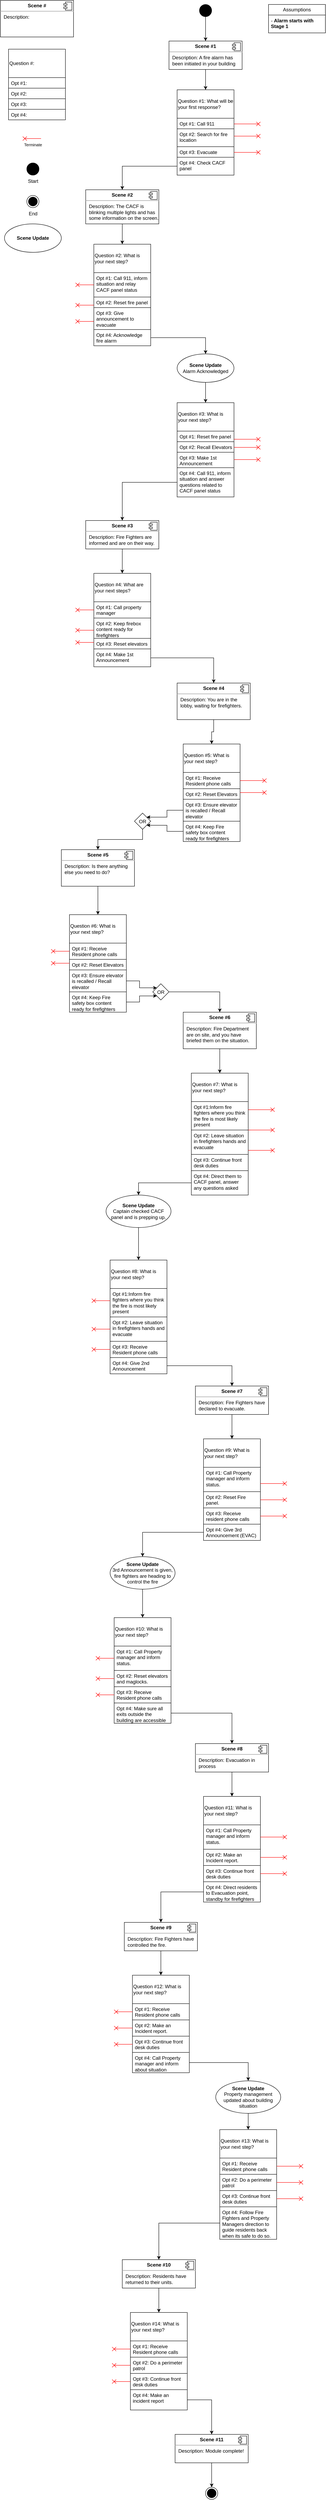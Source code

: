 <mxfile version="21.7.5" type="github">
  <diagram name="Page-1" id="659Leo1_XbCo1s_-ZQHK">
    <mxGraphModel dx="1048" dy="605" grid="1" gridSize="10" guides="1" tooltips="1" connect="1" arrows="1" fold="1" page="1" pageScale="1" pageWidth="850" pageHeight="1100" math="0" shadow="0">
      <root>
        <mxCell id="0" />
        <mxCell id="1" parent="0" />
        <mxCell id="8wyKjD1DhAM10ofuEAj--1" value="&lt;p style=&quot;margin:0px;margin-top:6px;text-align:center;&quot;&gt;&lt;b&gt;Scene #&lt;/b&gt;&lt;/p&gt;&lt;hr&gt;&lt;p style=&quot;margin:0px;margin-left:8px;&quot;&gt;Description:&amp;nbsp;&lt;/p&gt;" style="align=left;overflow=fill;html=1;dropTarget=0;whiteSpace=wrap;" vertex="1" parent="1">
          <mxGeometry x="10" y="10" width="180" height="90" as="geometry" />
        </mxCell>
        <mxCell id="8wyKjD1DhAM10ofuEAj--2" value="" style="shape=component;jettyWidth=8;jettyHeight=4;" vertex="1" parent="8wyKjD1DhAM10ofuEAj--1">
          <mxGeometry x="1" width="20" height="20" relative="1" as="geometry">
            <mxPoint x="-24" y="4" as="offset" />
          </mxGeometry>
        </mxCell>
        <mxCell id="8wyKjD1DhAM10ofuEAj--3" value="Question #:" style="swimlane;fontStyle=0;childLayout=stackLayout;horizontal=1;startSize=70;fillColor=none;horizontalStack=0;resizeParent=1;resizeParentMax=0;resizeLast=0;collapsible=1;marginBottom=0;whiteSpace=wrap;html=1;align=left;" vertex="1" parent="1">
          <mxGeometry x="30" y="130" width="140" height="174" as="geometry" />
        </mxCell>
        <mxCell id="8wyKjD1DhAM10ofuEAj--4" value="Opt #1:" style="text;strokeColor=default;fillColor=none;align=left;verticalAlign=top;spacingLeft=4;spacingRight=4;overflow=hidden;rotatable=0;points=[[0,0.5],[1,0.5]];portConstraint=eastwest;whiteSpace=wrap;html=1;" vertex="1" parent="8wyKjD1DhAM10ofuEAj--3">
          <mxGeometry y="70" width="140" height="26" as="geometry" />
        </mxCell>
        <mxCell id="8wyKjD1DhAM10ofuEAj--5" value="Opt #2:" style="text;strokeColor=default;fillColor=none;align=left;verticalAlign=top;spacingLeft=4;spacingRight=4;overflow=hidden;rotatable=0;points=[[0,0.5],[1,0.5]];portConstraint=eastwest;whiteSpace=wrap;html=1;" vertex="1" parent="8wyKjD1DhAM10ofuEAj--3">
          <mxGeometry y="96" width="140" height="26" as="geometry" />
        </mxCell>
        <mxCell id="8wyKjD1DhAM10ofuEAj--6" value="Opt #3:" style="text;strokeColor=default;fillColor=none;align=left;verticalAlign=top;spacingLeft=4;spacingRight=4;overflow=hidden;rotatable=0;points=[[0,0.5],[1,0.5]];portConstraint=eastwest;whiteSpace=wrap;html=1;" vertex="1" parent="8wyKjD1DhAM10ofuEAj--3">
          <mxGeometry y="122" width="140" height="26" as="geometry" />
        </mxCell>
        <mxCell id="8wyKjD1DhAM10ofuEAj--7" value="Opt #4:" style="text;strokeColor=default;fillColor=none;align=left;verticalAlign=top;spacingLeft=4;spacingRight=4;overflow=hidden;rotatable=0;points=[[0,0.5],[1,0.5]];portConstraint=eastwest;whiteSpace=wrap;html=1;" vertex="1" parent="8wyKjD1DhAM10ofuEAj--3">
          <mxGeometry y="148" width="140" height="26" as="geometry" />
        </mxCell>
        <mxCell id="8wyKjD1DhAM10ofuEAj--8" value="" style="endArrow=none;startArrow=sysMLx;endFill=0;startFill=0;html=1;verticalAlign=bottom;labelBackgroundColor=none;strokeWidth=1;startSize=8;rounded=0;strokeColor=#FF0000;" edge="1" parent="1">
          <mxGeometry width="160" relative="1" as="geometry">
            <mxPoint x="70" y="350" as="sourcePoint" />
            <mxPoint x="110" y="350" as="targetPoint" />
          </mxGeometry>
        </mxCell>
        <mxCell id="8wyKjD1DhAM10ofuEAj--9" value="&lt;font style=&quot;font-size: 10px;&quot;&gt;Terminate&lt;/font&gt;" style="text;html=1;align=center;verticalAlign=middle;resizable=0;points=[];autosize=1;strokeColor=none;fillColor=none;" vertex="1" parent="1">
          <mxGeometry x="55" y="350" width="70" height="30" as="geometry" />
        </mxCell>
        <mxCell id="8wyKjD1DhAM10ofuEAj--10" value="" style="ellipse;fillColor=strokeColor;html=1;" vertex="1" parent="1">
          <mxGeometry x="75" y="410" width="30" height="30" as="geometry" />
        </mxCell>
        <mxCell id="8wyKjD1DhAM10ofuEAj--11" value="" style="ellipse;html=1;shape=endState;fillColor=strokeColor;" vertex="1" parent="1">
          <mxGeometry x="75" y="490" width="30" height="30" as="geometry" />
        </mxCell>
        <mxCell id="8wyKjD1DhAM10ofuEAj--12" value="Start" style="text;html=1;align=center;verticalAlign=middle;resizable=0;points=[];autosize=1;strokeColor=none;fillColor=none;" vertex="1" parent="1">
          <mxGeometry x="65" y="440" width="50" height="30" as="geometry" />
        </mxCell>
        <mxCell id="8wyKjD1DhAM10ofuEAj--13" value="End" style="text;html=1;align=center;verticalAlign=middle;resizable=0;points=[];autosize=1;strokeColor=none;fillColor=none;" vertex="1" parent="1">
          <mxGeometry x="70" y="520" width="40" height="30" as="geometry" />
        </mxCell>
        <mxCell id="8wyKjD1DhAM10ofuEAj--14" value="" style="ellipse;fillColor=strokeColor;html=1;" vertex="1" parent="1">
          <mxGeometry x="75" y="410" width="30" height="30" as="geometry" />
        </mxCell>
        <mxCell id="8wyKjD1DhAM10ofuEAj--15" style="edgeStyle=orthogonalEdgeStyle;rounded=0;orthogonalLoop=1;jettySize=auto;html=1;entryX=0.5;entryY=0;entryDx=0;entryDy=0;" edge="1" parent="1" source="8wyKjD1DhAM10ofuEAj--16" target="8wyKjD1DhAM10ofuEAj--18">
          <mxGeometry relative="1" as="geometry" />
        </mxCell>
        <mxCell id="8wyKjD1DhAM10ofuEAj--16" value="" style="ellipse;fillColor=strokeColor;html=1;" vertex="1" parent="1">
          <mxGeometry x="500" y="20" width="30" height="30" as="geometry" />
        </mxCell>
        <mxCell id="8wyKjD1DhAM10ofuEAj--17" style="edgeStyle=orthogonalEdgeStyle;rounded=0;orthogonalLoop=1;jettySize=auto;html=1;entryX=0.5;entryY=0;entryDx=0;entryDy=0;" edge="1" parent="1" source="8wyKjD1DhAM10ofuEAj--18" target="8wyKjD1DhAM10ofuEAj--20">
          <mxGeometry relative="1" as="geometry" />
        </mxCell>
        <mxCell id="8wyKjD1DhAM10ofuEAj--18" value="&lt;p style=&quot;margin:0px;margin-top:6px;text-align:center;&quot;&gt;&lt;b&gt;Scene #1&lt;/b&gt;&lt;/p&gt;&lt;hr&gt;&lt;p style=&quot;margin:0px;margin-left:8px;&quot;&gt;Description: A fire alarm has been initiated in your building&lt;/p&gt;" style="align=left;overflow=fill;html=1;dropTarget=0;whiteSpace=wrap;" vertex="1" parent="1">
          <mxGeometry x="425" y="110" width="180" height="70" as="geometry" />
        </mxCell>
        <mxCell id="8wyKjD1DhAM10ofuEAj--19" value="" style="shape=component;jettyWidth=8;jettyHeight=4;" vertex="1" parent="8wyKjD1DhAM10ofuEAj--18">
          <mxGeometry x="1" width="20" height="20" relative="1" as="geometry">
            <mxPoint x="-24" y="4" as="offset" />
          </mxGeometry>
        </mxCell>
        <mxCell id="8wyKjD1DhAM10ofuEAj--20" value="Question #1: What will be your first response?&amp;nbsp;" style="swimlane;fontStyle=0;childLayout=stackLayout;horizontal=1;startSize=70;fillColor=none;horizontalStack=0;resizeParent=1;resizeParentMax=0;resizeLast=0;collapsible=1;marginBottom=0;whiteSpace=wrap;html=1;align=left;" vertex="1" parent="1">
          <mxGeometry x="445" y="230" width="140" height="210" as="geometry" />
        </mxCell>
        <mxCell id="8wyKjD1DhAM10ofuEAj--21" value="Opt #1: Call 911" style="text;strokeColor=default;fillColor=none;align=left;verticalAlign=top;spacingLeft=4;spacingRight=4;overflow=hidden;rotatable=0;points=[[0,0.5],[1,0.5]];portConstraint=eastwest;whiteSpace=wrap;html=1;" vertex="1" parent="8wyKjD1DhAM10ofuEAj--20">
          <mxGeometry y="70" width="140" height="26" as="geometry" />
        </mxCell>
        <mxCell id="8wyKjD1DhAM10ofuEAj--22" value="Opt #2: Search for fire location" style="text;strokeColor=default;fillColor=none;align=left;verticalAlign=top;spacingLeft=4;spacingRight=4;overflow=hidden;rotatable=0;points=[[0,0.5],[1,0.5]];portConstraint=eastwest;whiteSpace=wrap;html=1;" vertex="1" parent="8wyKjD1DhAM10ofuEAj--20">
          <mxGeometry y="96" width="140" height="44" as="geometry" />
        </mxCell>
        <mxCell id="8wyKjD1DhAM10ofuEAj--23" value="Opt #3: Evacuate" style="text;strokeColor=default;fillColor=none;align=left;verticalAlign=top;spacingLeft=4;spacingRight=4;overflow=hidden;rotatable=0;points=[[0,0.5],[1,0.5]];portConstraint=eastwest;whiteSpace=wrap;html=1;" vertex="1" parent="8wyKjD1DhAM10ofuEAj--20">
          <mxGeometry y="140" width="140" height="26" as="geometry" />
        </mxCell>
        <mxCell id="8wyKjD1DhAM10ofuEAj--24" value="Opt #4: Check CACF panel" style="text;strokeColor=default;fillColor=none;align=left;verticalAlign=top;spacingLeft=4;spacingRight=4;overflow=hidden;rotatable=0;points=[[0,0.5],[1,0.5]];portConstraint=eastwest;whiteSpace=wrap;html=1;" vertex="1" parent="8wyKjD1DhAM10ofuEAj--20">
          <mxGeometry y="166" width="140" height="44" as="geometry" />
        </mxCell>
        <mxCell id="8wyKjD1DhAM10ofuEAj--25" style="edgeStyle=orthogonalEdgeStyle;rounded=0;orthogonalLoop=1;jettySize=auto;html=1;entryX=0.5;entryY=0;entryDx=0;entryDy=0;" edge="1" parent="1" source="8wyKjD1DhAM10ofuEAj--26" target="8wyKjD1DhAM10ofuEAj--32">
          <mxGeometry relative="1" as="geometry" />
        </mxCell>
        <mxCell id="8wyKjD1DhAM10ofuEAj--26" value="&lt;p style=&quot;margin:0px;margin-top:6px;text-align:center;&quot;&gt;&lt;b&gt;Scene #2&lt;/b&gt;&lt;/p&gt;&lt;hr&gt;&lt;p style=&quot;margin:0px;margin-left:8px;&quot;&gt;Description: The CACF is blinking multiple lights and has some information on the screen.&lt;/p&gt;" style="align=left;overflow=fill;html=1;dropTarget=0;whiteSpace=wrap;" vertex="1" parent="1">
          <mxGeometry x="220" y="476" width="180" height="84" as="geometry" />
        </mxCell>
        <mxCell id="8wyKjD1DhAM10ofuEAj--27" value="" style="shape=component;jettyWidth=8;jettyHeight=4;" vertex="1" parent="8wyKjD1DhAM10ofuEAj--26">
          <mxGeometry x="1" width="20" height="20" relative="1" as="geometry">
            <mxPoint x="-24" y="4" as="offset" />
          </mxGeometry>
        </mxCell>
        <mxCell id="8wyKjD1DhAM10ofuEAj--28" style="edgeStyle=orthogonalEdgeStyle;rounded=0;orthogonalLoop=1;jettySize=auto;html=1;entryX=0.5;entryY=0;entryDx=0;entryDy=0;" edge="1" parent="1" source="8wyKjD1DhAM10ofuEAj--24" target="8wyKjD1DhAM10ofuEAj--26">
          <mxGeometry relative="1" as="geometry" />
        </mxCell>
        <mxCell id="8wyKjD1DhAM10ofuEAj--29" value="" style="endArrow=none;startArrow=sysMLx;endFill=0;startFill=0;html=1;verticalAlign=bottom;labelBackgroundColor=none;strokeWidth=1;startSize=8;rounded=0;strokeColor=#FF0000;" edge="1" parent="1">
          <mxGeometry width="160" relative="1" as="geometry">
            <mxPoint x="645" y="314" as="sourcePoint" />
            <mxPoint x="585" y="314" as="targetPoint" />
          </mxGeometry>
        </mxCell>
        <mxCell id="8wyKjD1DhAM10ofuEAj--30" value="" style="endArrow=none;startArrow=sysMLx;endFill=0;startFill=0;html=1;verticalAlign=bottom;labelBackgroundColor=none;strokeWidth=1;startSize=8;rounded=0;strokeColor=#FF0000;" edge="1" parent="1">
          <mxGeometry width="160" relative="1" as="geometry">
            <mxPoint x="645" y="344" as="sourcePoint" />
            <mxPoint x="585" y="344" as="targetPoint" />
          </mxGeometry>
        </mxCell>
        <mxCell id="8wyKjD1DhAM10ofuEAj--31" value="" style="endArrow=none;startArrow=sysMLx;endFill=0;startFill=0;html=1;verticalAlign=bottom;labelBackgroundColor=none;strokeWidth=1;startSize=8;rounded=0;strokeColor=#FF0000;" edge="1" parent="1">
          <mxGeometry width="160" relative="1" as="geometry">
            <mxPoint x="645" y="384" as="sourcePoint" />
            <mxPoint x="585" y="384" as="targetPoint" />
          </mxGeometry>
        </mxCell>
        <mxCell id="8wyKjD1DhAM10ofuEAj--32" value="Question #2: What is your next step?" style="swimlane;fontStyle=0;childLayout=stackLayout;horizontal=1;startSize=70;fillColor=none;horizontalStack=0;resizeParent=1;resizeParentMax=0;resizeLast=0;collapsible=1;marginBottom=0;whiteSpace=wrap;html=1;align=left;" vertex="1" parent="1">
          <mxGeometry x="240" y="610" width="140" height="250" as="geometry" />
        </mxCell>
        <mxCell id="8wyKjD1DhAM10ofuEAj--33" value="Opt #1: Call 911, inform situation and relay CACF panel status" style="text;strokeColor=default;fillColor=none;align=left;verticalAlign=top;spacingLeft=4;spacingRight=4;overflow=hidden;rotatable=0;points=[[0,0.5],[1,0.5]];portConstraint=eastwest;whiteSpace=wrap;html=1;" vertex="1" parent="8wyKjD1DhAM10ofuEAj--32">
          <mxGeometry y="70" width="140" height="60" as="geometry" />
        </mxCell>
        <mxCell id="8wyKjD1DhAM10ofuEAj--34" value="Opt #2: Reset fire panel" style="text;strokeColor=default;fillColor=none;align=left;verticalAlign=top;spacingLeft=4;spacingRight=4;overflow=hidden;rotatable=0;points=[[0,0.5],[1,0.5]];portConstraint=eastwest;whiteSpace=wrap;html=1;" vertex="1" parent="8wyKjD1DhAM10ofuEAj--32">
          <mxGeometry y="130" width="140" height="26" as="geometry" />
        </mxCell>
        <mxCell id="8wyKjD1DhAM10ofuEAj--35" value="Opt #3: Give announcement to evacuate" style="text;strokeColor=default;fillColor=none;align=left;verticalAlign=top;spacingLeft=4;spacingRight=4;overflow=hidden;rotatable=0;points=[[0,0.5],[1,0.5]];portConstraint=eastwest;whiteSpace=wrap;html=1;" vertex="1" parent="8wyKjD1DhAM10ofuEAj--32">
          <mxGeometry y="156" width="140" height="54" as="geometry" />
        </mxCell>
        <mxCell id="8wyKjD1DhAM10ofuEAj--36" value="Opt #4: Acknowledge fire alarm" style="text;strokeColor=default;fillColor=none;align=left;verticalAlign=top;spacingLeft=4;spacingRight=4;overflow=hidden;rotatable=0;points=[[0,0.5],[1,0.5]];portConstraint=eastwest;whiteSpace=wrap;html=1;" vertex="1" parent="8wyKjD1DhAM10ofuEAj--32">
          <mxGeometry y="210" width="140" height="40" as="geometry" />
        </mxCell>
        <mxCell id="8wyKjD1DhAM10ofuEAj--37" value="" style="endArrow=none;startArrow=sysMLx;endFill=0;startFill=0;html=1;verticalAlign=bottom;labelBackgroundColor=none;strokeWidth=1;startSize=8;rounded=0;strokeColor=#FF0000;" edge="1" parent="1">
          <mxGeometry width="160" relative="1" as="geometry">
            <mxPoint x="200" y="710" as="sourcePoint" />
            <mxPoint x="240" y="710" as="targetPoint" />
          </mxGeometry>
        </mxCell>
        <mxCell id="8wyKjD1DhAM10ofuEAj--38" value="" style="endArrow=none;startArrow=sysMLx;endFill=0;startFill=0;html=1;verticalAlign=bottom;labelBackgroundColor=none;strokeWidth=1;startSize=8;rounded=0;strokeColor=#FF0000;" edge="1" parent="1">
          <mxGeometry width="160" relative="1" as="geometry">
            <mxPoint x="200" y="760" as="sourcePoint" />
            <mxPoint x="240" y="760" as="targetPoint" />
          </mxGeometry>
        </mxCell>
        <mxCell id="8wyKjD1DhAM10ofuEAj--39" value="" style="endArrow=none;startArrow=sysMLx;endFill=0;startFill=0;html=1;verticalAlign=bottom;labelBackgroundColor=none;strokeWidth=1;startSize=8;rounded=0;strokeColor=#FF0000;" edge="1" parent="1">
          <mxGeometry width="160" relative="1" as="geometry">
            <mxPoint x="200" y="800" as="sourcePoint" />
            <mxPoint x="240" y="800" as="targetPoint" />
          </mxGeometry>
        </mxCell>
        <mxCell id="8wyKjD1DhAM10ofuEAj--40" value="&lt;b&gt;Scene Update&lt;/b&gt;" style="ellipse;whiteSpace=wrap;html=1;" vertex="1" parent="1">
          <mxGeometry x="20" y="560" width="140" height="70" as="geometry" />
        </mxCell>
        <mxCell id="8wyKjD1DhAM10ofuEAj--41" style="edgeStyle=orthogonalEdgeStyle;rounded=0;orthogonalLoop=1;jettySize=auto;html=1;entryX=0.5;entryY=0;entryDx=0;entryDy=0;" edge="1" parent="1" source="8wyKjD1DhAM10ofuEAj--42" target="8wyKjD1DhAM10ofuEAj--44">
          <mxGeometry relative="1" as="geometry" />
        </mxCell>
        <mxCell id="8wyKjD1DhAM10ofuEAj--42" value="&lt;b&gt;Scene Update&lt;/b&gt;&lt;br&gt;Alarm Acknowledged" style="ellipse;whiteSpace=wrap;html=1;" vertex="1" parent="1">
          <mxGeometry x="445" y="880" width="140" height="70" as="geometry" />
        </mxCell>
        <mxCell id="8wyKjD1DhAM10ofuEAj--43" style="edgeStyle=orthogonalEdgeStyle;rounded=0;orthogonalLoop=1;jettySize=auto;html=1;entryX=0.5;entryY=0;entryDx=0;entryDy=0;" edge="1" parent="1" source="8wyKjD1DhAM10ofuEAj--36" target="8wyKjD1DhAM10ofuEAj--42">
          <mxGeometry relative="1" as="geometry" />
        </mxCell>
        <mxCell id="8wyKjD1DhAM10ofuEAj--44" value="Question #3: What is your next step?" style="swimlane;fontStyle=0;childLayout=stackLayout;horizontal=1;startSize=70;fillColor=none;horizontalStack=0;resizeParent=1;resizeParentMax=0;resizeLast=0;collapsible=1;marginBottom=0;whiteSpace=wrap;html=1;align=left;" vertex="1" parent="1">
          <mxGeometry x="445" y="1000" width="140" height="232" as="geometry" />
        </mxCell>
        <mxCell id="8wyKjD1DhAM10ofuEAj--45" value="Opt #1: Reset fire panel" style="text;strokeColor=default;fillColor=none;align=left;verticalAlign=top;spacingLeft=4;spacingRight=4;overflow=hidden;rotatable=0;points=[[0,0.5],[1,0.5]];portConstraint=eastwest;whiteSpace=wrap;html=1;" vertex="1" parent="8wyKjD1DhAM10ofuEAj--44">
          <mxGeometry y="70" width="140" height="26" as="geometry" />
        </mxCell>
        <mxCell id="8wyKjD1DhAM10ofuEAj--46" value="Opt #2: Recall Elevators" style="text;strokeColor=default;fillColor=none;align=left;verticalAlign=top;spacingLeft=4;spacingRight=4;overflow=hidden;rotatable=0;points=[[0,0.5],[1,0.5]];portConstraint=eastwest;whiteSpace=wrap;html=1;" vertex="1" parent="8wyKjD1DhAM10ofuEAj--44">
          <mxGeometry y="96" width="140" height="26" as="geometry" />
        </mxCell>
        <mxCell id="8wyKjD1DhAM10ofuEAj--47" value="Opt #3: Make 1st Announcement" style="text;strokeColor=default;fillColor=none;align=left;verticalAlign=top;spacingLeft=4;spacingRight=4;overflow=hidden;rotatable=0;points=[[0,0.5],[1,0.5]];portConstraint=eastwest;whiteSpace=wrap;html=1;" vertex="1" parent="8wyKjD1DhAM10ofuEAj--44">
          <mxGeometry y="122" width="140" height="38" as="geometry" />
        </mxCell>
        <mxCell id="8wyKjD1DhAM10ofuEAj--48" value="Opt #4: Call 911, inform situation and answer questions related to CACF panel status" style="text;strokeColor=default;fillColor=none;align=left;verticalAlign=top;spacingLeft=4;spacingRight=4;overflow=hidden;rotatable=0;points=[[0,0.5],[1,0.5]];portConstraint=eastwest;whiteSpace=wrap;html=1;" vertex="1" parent="8wyKjD1DhAM10ofuEAj--44">
          <mxGeometry y="160" width="140" height="72" as="geometry" />
        </mxCell>
        <mxCell id="8wyKjD1DhAM10ofuEAj--49" value="" style="endArrow=none;startArrow=sysMLx;endFill=0;startFill=0;html=1;verticalAlign=bottom;labelBackgroundColor=none;strokeWidth=1;startSize=8;rounded=0;strokeColor=#FF0000;" edge="1" parent="1">
          <mxGeometry width="160" relative="1" as="geometry">
            <mxPoint x="645" y="1090" as="sourcePoint" />
            <mxPoint x="585" y="1090" as="targetPoint" />
          </mxGeometry>
        </mxCell>
        <mxCell id="8wyKjD1DhAM10ofuEAj--50" value="" style="endArrow=none;startArrow=sysMLx;endFill=0;startFill=0;html=1;verticalAlign=bottom;labelBackgroundColor=none;strokeWidth=1;startSize=8;rounded=0;strokeColor=#FF0000;" edge="1" parent="1">
          <mxGeometry width="160" relative="1" as="geometry">
            <mxPoint x="645" y="1110" as="sourcePoint" />
            <mxPoint x="585" y="1110" as="targetPoint" />
          </mxGeometry>
        </mxCell>
        <mxCell id="8wyKjD1DhAM10ofuEAj--51" value="" style="endArrow=none;startArrow=sysMLx;endFill=0;startFill=0;html=1;verticalAlign=bottom;labelBackgroundColor=none;strokeWidth=1;startSize=8;rounded=0;strokeColor=#FF0000;" edge="1" parent="1">
          <mxGeometry width="160" relative="1" as="geometry">
            <mxPoint x="645" y="1140" as="sourcePoint" />
            <mxPoint x="585" y="1140" as="targetPoint" />
          </mxGeometry>
        </mxCell>
        <mxCell id="8wyKjD1DhAM10ofuEAj--52" style="edgeStyle=orthogonalEdgeStyle;rounded=0;orthogonalLoop=1;jettySize=auto;html=1;entryX=0.5;entryY=0;entryDx=0;entryDy=0;" edge="1" parent="1" source="8wyKjD1DhAM10ofuEAj--53" target="8wyKjD1DhAM10ofuEAj--56">
          <mxGeometry relative="1" as="geometry" />
        </mxCell>
        <mxCell id="8wyKjD1DhAM10ofuEAj--53" value="&lt;p style=&quot;margin:0px;margin-top:6px;text-align:center;&quot;&gt;&lt;b&gt;Scene #3&lt;/b&gt;&lt;/p&gt;&lt;hr&gt;&lt;p style=&quot;margin:0px;margin-left:8px;&quot;&gt;Description: Fire Fighters are informed and are on their way.&lt;/p&gt;" style="align=left;overflow=fill;html=1;dropTarget=0;whiteSpace=wrap;" vertex="1" parent="1">
          <mxGeometry x="220" y="1290" width="180" height="70" as="geometry" />
        </mxCell>
        <mxCell id="8wyKjD1DhAM10ofuEAj--54" value="" style="shape=component;jettyWidth=8;jettyHeight=4;" vertex="1" parent="8wyKjD1DhAM10ofuEAj--53">
          <mxGeometry x="1" width="20" height="20" relative="1" as="geometry">
            <mxPoint x="-24" y="4" as="offset" />
          </mxGeometry>
        </mxCell>
        <mxCell id="8wyKjD1DhAM10ofuEAj--55" style="edgeStyle=orthogonalEdgeStyle;rounded=0;orthogonalLoop=1;jettySize=auto;html=1;entryX=0.5;entryY=0;entryDx=0;entryDy=0;" edge="1" parent="1" source="8wyKjD1DhAM10ofuEAj--48" target="8wyKjD1DhAM10ofuEAj--53">
          <mxGeometry relative="1" as="geometry" />
        </mxCell>
        <mxCell id="8wyKjD1DhAM10ofuEAj--56" value="Question #4: What are your next steps?" style="swimlane;fontStyle=0;childLayout=stackLayout;horizontal=1;startSize=70;fillColor=none;horizontalStack=0;resizeParent=1;resizeParentMax=0;resizeLast=0;collapsible=1;marginBottom=0;whiteSpace=wrap;html=1;align=left;" vertex="1" parent="1">
          <mxGeometry x="240" y="1420" width="140" height="230" as="geometry" />
        </mxCell>
        <mxCell id="8wyKjD1DhAM10ofuEAj--57" value="Opt #1: Call property manager" style="text;strokeColor=default;fillColor=none;align=left;verticalAlign=top;spacingLeft=4;spacingRight=4;overflow=hidden;rotatable=0;points=[[0,0.5],[1,0.5]];portConstraint=eastwest;whiteSpace=wrap;html=1;" vertex="1" parent="8wyKjD1DhAM10ofuEAj--56">
          <mxGeometry y="70" width="140" height="40" as="geometry" />
        </mxCell>
        <mxCell id="8wyKjD1DhAM10ofuEAj--58" value="Opt #2: Keep firebox content ready for firefighters" style="text;strokeColor=default;fillColor=none;align=left;verticalAlign=top;spacingLeft=4;spacingRight=4;overflow=hidden;rotatable=0;points=[[0,0.5],[1,0.5]];portConstraint=eastwest;whiteSpace=wrap;html=1;" vertex="1" parent="8wyKjD1DhAM10ofuEAj--56">
          <mxGeometry y="110" width="140" height="50" as="geometry" />
        </mxCell>
        <mxCell id="8wyKjD1DhAM10ofuEAj--59" value="Opt #3: Reset elevators" style="text;strokeColor=default;fillColor=none;align=left;verticalAlign=top;spacingLeft=4;spacingRight=4;overflow=hidden;rotatable=0;points=[[0,0.5],[1,0.5]];portConstraint=eastwest;whiteSpace=wrap;html=1;" vertex="1" parent="8wyKjD1DhAM10ofuEAj--56">
          <mxGeometry y="160" width="140" height="26" as="geometry" />
        </mxCell>
        <mxCell id="8wyKjD1DhAM10ofuEAj--60" value="Opt #4: Make 1st Announcement" style="text;strokeColor=default;fillColor=none;align=left;verticalAlign=top;spacingLeft=4;spacingRight=4;overflow=hidden;rotatable=0;points=[[0,0.5],[1,0.5]];portConstraint=eastwest;whiteSpace=wrap;html=1;" vertex="1" parent="8wyKjD1DhAM10ofuEAj--56">
          <mxGeometry y="186" width="140" height="44" as="geometry" />
        </mxCell>
        <mxCell id="8wyKjD1DhAM10ofuEAj--61" value="" style="endArrow=none;startArrow=sysMLx;endFill=0;startFill=0;html=1;verticalAlign=bottom;labelBackgroundColor=none;strokeWidth=1;startSize=8;rounded=0;strokeColor=#FF0000;" edge="1" parent="1">
          <mxGeometry width="160" relative="1" as="geometry">
            <mxPoint x="200" y="1510" as="sourcePoint" />
            <mxPoint x="240" y="1510" as="targetPoint" />
          </mxGeometry>
        </mxCell>
        <mxCell id="8wyKjD1DhAM10ofuEAj--62" value="" style="endArrow=none;startArrow=sysMLx;endFill=0;startFill=0;html=1;verticalAlign=bottom;labelBackgroundColor=none;strokeWidth=1;startSize=8;rounded=0;strokeColor=#FF0000;" edge="1" parent="1">
          <mxGeometry width="160" relative="1" as="geometry">
            <mxPoint x="200" y="1560" as="sourcePoint" />
            <mxPoint x="240" y="1560" as="targetPoint" />
          </mxGeometry>
        </mxCell>
        <mxCell id="8wyKjD1DhAM10ofuEAj--63" value="" style="endArrow=none;startArrow=sysMLx;endFill=0;startFill=0;html=1;verticalAlign=bottom;labelBackgroundColor=none;strokeWidth=1;startSize=8;rounded=0;strokeColor=#FF0000;" edge="1" parent="1">
          <mxGeometry width="160" relative="1" as="geometry">
            <mxPoint x="200" y="1590" as="sourcePoint" />
            <mxPoint x="240" y="1590" as="targetPoint" />
          </mxGeometry>
        </mxCell>
        <mxCell id="8wyKjD1DhAM10ofuEAj--64" style="edgeStyle=orthogonalEdgeStyle;rounded=0;orthogonalLoop=1;jettySize=auto;html=1;entryX=0.5;entryY=0;entryDx=0;entryDy=0;" edge="1" parent="1" source="8wyKjD1DhAM10ofuEAj--65" target="8wyKjD1DhAM10ofuEAj--68">
          <mxGeometry relative="1" as="geometry" />
        </mxCell>
        <mxCell id="8wyKjD1DhAM10ofuEAj--65" value="&lt;p style=&quot;margin:0px;margin-top:6px;text-align:center;&quot;&gt;&lt;b&gt;Scene #4&lt;/b&gt;&lt;/p&gt;&lt;hr&gt;&lt;p style=&quot;margin:0px;margin-left:8px;&quot;&gt;Description: You are in the lobby, waiting for firefighters.&lt;/p&gt;" style="align=left;overflow=fill;html=1;dropTarget=0;whiteSpace=wrap;" vertex="1" parent="1">
          <mxGeometry x="445" y="1690" width="180" height="90" as="geometry" />
        </mxCell>
        <mxCell id="8wyKjD1DhAM10ofuEAj--66" value="" style="shape=component;jettyWidth=8;jettyHeight=4;" vertex="1" parent="8wyKjD1DhAM10ofuEAj--65">
          <mxGeometry x="1" width="20" height="20" relative="1" as="geometry">
            <mxPoint x="-24" y="4" as="offset" />
          </mxGeometry>
        </mxCell>
        <mxCell id="8wyKjD1DhAM10ofuEAj--67" style="edgeStyle=orthogonalEdgeStyle;rounded=0;orthogonalLoop=1;jettySize=auto;html=1;entryX=0.5;entryY=0;entryDx=0;entryDy=0;" edge="1" parent="1" source="8wyKjD1DhAM10ofuEAj--60" target="8wyKjD1DhAM10ofuEAj--65">
          <mxGeometry relative="1" as="geometry" />
        </mxCell>
        <mxCell id="8wyKjD1DhAM10ofuEAj--68" value="Question #5: What is your next step?" style="swimlane;fontStyle=0;childLayout=stackLayout;horizontal=1;startSize=70;fillColor=none;horizontalStack=0;resizeParent=1;resizeParentMax=0;resizeLast=0;collapsible=1;marginBottom=0;whiteSpace=wrap;html=1;align=left;" vertex="1" parent="1">
          <mxGeometry x="460" y="1840" width="140" height="240" as="geometry" />
        </mxCell>
        <mxCell id="8wyKjD1DhAM10ofuEAj--69" value="Opt #1: Receive Resident phone calls" style="text;strokeColor=default;fillColor=none;align=left;verticalAlign=top;spacingLeft=4;spacingRight=4;overflow=hidden;rotatable=0;points=[[0,0.5],[1,0.5]];portConstraint=eastwest;whiteSpace=wrap;html=1;" vertex="1" parent="8wyKjD1DhAM10ofuEAj--68">
          <mxGeometry y="70" width="140" height="40" as="geometry" />
        </mxCell>
        <mxCell id="8wyKjD1DhAM10ofuEAj--70" value="Opt #2: Reset Elevators" style="text;strokeColor=default;fillColor=none;align=left;verticalAlign=top;spacingLeft=4;spacingRight=4;overflow=hidden;rotatable=0;points=[[0,0.5],[1,0.5]];portConstraint=eastwest;whiteSpace=wrap;html=1;" vertex="1" parent="8wyKjD1DhAM10ofuEAj--68">
          <mxGeometry y="110" width="140" height="26" as="geometry" />
        </mxCell>
        <mxCell id="8wyKjD1DhAM10ofuEAj--71" value="Opt #3: Ensure elevator is recalled / Recall elevator&amp;nbsp;" style="text;strokeColor=default;fillColor=none;align=left;verticalAlign=top;spacingLeft=4;spacingRight=4;overflow=hidden;rotatable=0;points=[[0,0.5],[1,0.5]];portConstraint=eastwest;whiteSpace=wrap;html=1;" vertex="1" parent="8wyKjD1DhAM10ofuEAj--68">
          <mxGeometry y="136" width="140" height="54" as="geometry" />
        </mxCell>
        <mxCell id="8wyKjD1DhAM10ofuEAj--72" value="Opt #4: Keep Fire safety box content ready for firefighters" style="text;strokeColor=default;fillColor=none;align=left;verticalAlign=top;spacingLeft=4;spacingRight=4;overflow=hidden;rotatable=0;points=[[0,0.5],[1,0.5]];portConstraint=eastwest;whiteSpace=wrap;html=1;" vertex="1" parent="8wyKjD1DhAM10ofuEAj--68">
          <mxGeometry y="190" width="140" height="50" as="geometry" />
        </mxCell>
        <mxCell id="8wyKjD1DhAM10ofuEAj--73" style="edgeStyle=orthogonalEdgeStyle;rounded=0;orthogonalLoop=1;jettySize=auto;html=1;entryX=0.5;entryY=0;entryDx=0;entryDy=0;" edge="1" parent="1" source="8wyKjD1DhAM10ofuEAj--74" target="8wyKjD1DhAM10ofuEAj--80">
          <mxGeometry relative="1" as="geometry" />
        </mxCell>
        <mxCell id="8wyKjD1DhAM10ofuEAj--74" value="&lt;p style=&quot;margin:0px;margin-top:6px;text-align:center;&quot;&gt;&lt;b&gt;Scene #5&lt;/b&gt;&lt;/p&gt;&lt;hr&gt;&lt;p style=&quot;margin:0px;margin-left:8px;&quot;&gt;Description: Is there anything else you need to do?&lt;/p&gt;" style="align=left;overflow=fill;html=1;dropTarget=0;whiteSpace=wrap;" vertex="1" parent="1">
          <mxGeometry x="160" y="2100" width="180" height="90" as="geometry" />
        </mxCell>
        <mxCell id="8wyKjD1DhAM10ofuEAj--75" value="" style="shape=component;jettyWidth=8;jettyHeight=4;" vertex="1" parent="8wyKjD1DhAM10ofuEAj--74">
          <mxGeometry x="1" width="20" height="20" relative="1" as="geometry">
            <mxPoint x="-24" y="4" as="offset" />
          </mxGeometry>
        </mxCell>
        <mxCell id="8wyKjD1DhAM10ofuEAj--76" style="edgeStyle=orthogonalEdgeStyle;rounded=0;orthogonalLoop=1;jettySize=auto;html=1;entryX=0.5;entryY=0;entryDx=0;entryDy=0;" edge="1" parent="1" source="8wyKjD1DhAM10ofuEAj--77" target="8wyKjD1DhAM10ofuEAj--74">
          <mxGeometry relative="1" as="geometry" />
        </mxCell>
        <mxCell id="8wyKjD1DhAM10ofuEAj--77" value="OR" style="rhombus;" vertex="1" parent="1">
          <mxGeometry x="340" y="2010" width="40" height="40" as="geometry" />
        </mxCell>
        <mxCell id="8wyKjD1DhAM10ofuEAj--78" style="edgeStyle=orthogonalEdgeStyle;rounded=0;orthogonalLoop=1;jettySize=auto;html=1;entryX=1;entryY=0;entryDx=0;entryDy=0;" edge="1" parent="1" source="8wyKjD1DhAM10ofuEAj--71" target="8wyKjD1DhAM10ofuEAj--77">
          <mxGeometry relative="1" as="geometry" />
        </mxCell>
        <mxCell id="8wyKjD1DhAM10ofuEAj--79" style="edgeStyle=orthogonalEdgeStyle;rounded=0;orthogonalLoop=1;jettySize=auto;html=1;entryX=1;entryY=1;entryDx=0;entryDy=0;" edge="1" parent="1" source="8wyKjD1DhAM10ofuEAj--72" target="8wyKjD1DhAM10ofuEAj--77">
          <mxGeometry relative="1" as="geometry" />
        </mxCell>
        <mxCell id="8wyKjD1DhAM10ofuEAj--80" value="Question #6: What is your next step?" style="swimlane;fontStyle=0;childLayout=stackLayout;horizontal=1;startSize=70;fillColor=none;horizontalStack=0;resizeParent=1;resizeParentMax=0;resizeLast=0;collapsible=1;marginBottom=0;whiteSpace=wrap;html=1;align=left;" vertex="1" parent="1">
          <mxGeometry x="180" y="2260" width="140" height="240" as="geometry" />
        </mxCell>
        <mxCell id="8wyKjD1DhAM10ofuEAj--81" value="Opt #1: Receive Resident phone calls" style="text;strokeColor=default;fillColor=none;align=left;verticalAlign=top;spacingLeft=4;spacingRight=4;overflow=hidden;rotatable=0;points=[[0,0.5],[1,0.5]];portConstraint=eastwest;whiteSpace=wrap;html=1;" vertex="1" parent="8wyKjD1DhAM10ofuEAj--80">
          <mxGeometry y="70" width="140" height="40" as="geometry" />
        </mxCell>
        <mxCell id="8wyKjD1DhAM10ofuEAj--82" value="Opt #2: Reset Elevators" style="text;strokeColor=default;fillColor=none;align=left;verticalAlign=top;spacingLeft=4;spacingRight=4;overflow=hidden;rotatable=0;points=[[0,0.5],[1,0.5]];portConstraint=eastwest;whiteSpace=wrap;html=1;" vertex="1" parent="8wyKjD1DhAM10ofuEAj--80">
          <mxGeometry y="110" width="140" height="26" as="geometry" />
        </mxCell>
        <mxCell id="8wyKjD1DhAM10ofuEAj--83" value="Opt #3: Ensure elevator is recalled / Recall elevator&amp;nbsp;" style="text;strokeColor=default;fillColor=none;align=left;verticalAlign=top;spacingLeft=4;spacingRight=4;overflow=hidden;rotatable=0;points=[[0,0.5],[1,0.5]];portConstraint=eastwest;whiteSpace=wrap;html=1;" vertex="1" parent="8wyKjD1DhAM10ofuEAj--80">
          <mxGeometry y="136" width="140" height="54" as="geometry" />
        </mxCell>
        <mxCell id="8wyKjD1DhAM10ofuEAj--84" value="Opt #4: Keep Fire safety box content ready for firefighters" style="text;strokeColor=default;fillColor=none;align=left;verticalAlign=top;spacingLeft=4;spacingRight=4;overflow=hidden;rotatable=0;points=[[0,0.5],[1,0.5]];portConstraint=eastwest;whiteSpace=wrap;html=1;" vertex="1" parent="8wyKjD1DhAM10ofuEAj--80">
          <mxGeometry y="190" width="140" height="50" as="geometry" />
        </mxCell>
        <mxCell id="8wyKjD1DhAM10ofuEAj--85" value="" style="endArrow=none;startArrow=sysMLx;endFill=0;startFill=0;html=1;verticalAlign=bottom;labelBackgroundColor=none;strokeWidth=1;startSize=8;rounded=0;strokeColor=#FF0000;" edge="1" parent="1">
          <mxGeometry width="160" relative="1" as="geometry">
            <mxPoint x="660" y="1930" as="sourcePoint" />
            <mxPoint x="600" y="1930" as="targetPoint" />
          </mxGeometry>
        </mxCell>
        <mxCell id="8wyKjD1DhAM10ofuEAj--86" value="" style="endArrow=none;startArrow=sysMLx;endFill=0;startFill=0;html=1;verticalAlign=bottom;labelBackgroundColor=none;strokeWidth=1;startSize=8;rounded=0;strokeColor=#FF0000;" edge="1" parent="1">
          <mxGeometry width="160" relative="1" as="geometry">
            <mxPoint x="660" y="1959.5" as="sourcePoint" />
            <mxPoint x="600" y="1959.5" as="targetPoint" />
          </mxGeometry>
        </mxCell>
        <mxCell id="8wyKjD1DhAM10ofuEAj--87" value="" style="endArrow=none;startArrow=sysMLx;endFill=0;startFill=0;html=1;verticalAlign=bottom;labelBackgroundColor=none;strokeWidth=1;startSize=8;rounded=0;strokeColor=#FF0000;" edge="1" parent="1">
          <mxGeometry width="160" relative="1" as="geometry">
            <mxPoint x="140" y="2350" as="sourcePoint" />
            <mxPoint x="180" y="2350" as="targetPoint" />
          </mxGeometry>
        </mxCell>
        <mxCell id="8wyKjD1DhAM10ofuEAj--88" style="edgeStyle=orthogonalEdgeStyle;rounded=0;orthogonalLoop=1;jettySize=auto;html=1;entryX=0.5;entryY=0;entryDx=0;entryDy=0;" edge="1" parent="1" source="8wyKjD1DhAM10ofuEAj--89" target="8wyKjD1DhAM10ofuEAj--93">
          <mxGeometry relative="1" as="geometry" />
        </mxCell>
        <mxCell id="8wyKjD1DhAM10ofuEAj--89" value="OR" style="rhombus;" vertex="1" parent="1">
          <mxGeometry x="385" y="2430" width="40" height="40" as="geometry" />
        </mxCell>
        <mxCell id="8wyKjD1DhAM10ofuEAj--90" style="edgeStyle=orthogonalEdgeStyle;rounded=0;orthogonalLoop=1;jettySize=auto;html=1;entryX=0;entryY=0;entryDx=0;entryDy=0;" edge="1" parent="1" source="8wyKjD1DhAM10ofuEAj--83" target="8wyKjD1DhAM10ofuEAj--89">
          <mxGeometry relative="1" as="geometry" />
        </mxCell>
        <mxCell id="8wyKjD1DhAM10ofuEAj--91" style="edgeStyle=orthogonalEdgeStyle;rounded=0;orthogonalLoop=1;jettySize=auto;html=1;entryX=0;entryY=1;entryDx=0;entryDy=0;" edge="1" parent="1" source="8wyKjD1DhAM10ofuEAj--84" target="8wyKjD1DhAM10ofuEAj--89">
          <mxGeometry relative="1" as="geometry" />
        </mxCell>
        <mxCell id="8wyKjD1DhAM10ofuEAj--92" style="edgeStyle=orthogonalEdgeStyle;rounded=0;orthogonalLoop=1;jettySize=auto;html=1;entryX=0.5;entryY=0;entryDx=0;entryDy=0;" edge="1" parent="1" source="8wyKjD1DhAM10ofuEAj--93" target="8wyKjD1DhAM10ofuEAj--95">
          <mxGeometry relative="1" as="geometry" />
        </mxCell>
        <mxCell id="8wyKjD1DhAM10ofuEAj--93" value="&lt;p style=&quot;margin:0px;margin-top:6px;text-align:center;&quot;&gt;&lt;b&gt;Scene #6&lt;/b&gt;&lt;/p&gt;&lt;hr&gt;&lt;p style=&quot;margin:0px;margin-left:8px;&quot;&gt;Description: Fire Department are on site, and you have briefed them on the situation.&amp;nbsp;&lt;/p&gt;" style="align=left;overflow=fill;html=1;dropTarget=0;whiteSpace=wrap;" vertex="1" parent="1">
          <mxGeometry x="460" y="2500" width="180" height="90" as="geometry" />
        </mxCell>
        <mxCell id="8wyKjD1DhAM10ofuEAj--94" value="" style="shape=component;jettyWidth=8;jettyHeight=4;" vertex="1" parent="8wyKjD1DhAM10ofuEAj--93">
          <mxGeometry x="1" width="20" height="20" relative="1" as="geometry">
            <mxPoint x="-24" y="4" as="offset" />
          </mxGeometry>
        </mxCell>
        <mxCell id="8wyKjD1DhAM10ofuEAj--95" value="Question #7: What is your next step?" style="swimlane;fontStyle=0;childLayout=stackLayout;horizontal=1;startSize=70;fillColor=none;horizontalStack=0;resizeParent=1;resizeParentMax=0;resizeLast=0;collapsible=1;marginBottom=0;whiteSpace=wrap;html=1;align=left;" vertex="1" parent="1">
          <mxGeometry x="480" y="2650" width="140" height="300" as="geometry" />
        </mxCell>
        <mxCell id="8wyKjD1DhAM10ofuEAj--96" value="Opt #1:Inform fire fighters where you think the fire is most likely present" style="text;strokeColor=default;fillColor=none;align=left;verticalAlign=top;spacingLeft=4;spacingRight=4;overflow=hidden;rotatable=0;points=[[0,0.5],[1,0.5]];portConstraint=eastwest;whiteSpace=wrap;html=1;" vertex="1" parent="8wyKjD1DhAM10ofuEAj--95">
          <mxGeometry y="70" width="140" height="70" as="geometry" />
        </mxCell>
        <mxCell id="8wyKjD1DhAM10ofuEAj--97" value="Opt #2: Leave situation in firefighters hands and evacuate" style="text;strokeColor=default;fillColor=none;align=left;verticalAlign=top;spacingLeft=4;spacingRight=4;overflow=hidden;rotatable=0;points=[[0,0.5],[1,0.5]];portConstraint=eastwest;whiteSpace=wrap;html=1;" vertex="1" parent="8wyKjD1DhAM10ofuEAj--95">
          <mxGeometry y="140" width="140" height="60" as="geometry" />
        </mxCell>
        <mxCell id="8wyKjD1DhAM10ofuEAj--98" value="Opt #3: Continue front desk duties" style="text;strokeColor=default;fillColor=none;align=left;verticalAlign=top;spacingLeft=4;spacingRight=4;overflow=hidden;rotatable=0;points=[[0,0.5],[1,0.5]];portConstraint=eastwest;whiteSpace=wrap;html=1;" vertex="1" parent="8wyKjD1DhAM10ofuEAj--95">
          <mxGeometry y="200" width="140" height="40" as="geometry" />
        </mxCell>
        <mxCell id="8wyKjD1DhAM10ofuEAj--99" value="Opt #4: Direct them to CACF panel, answer any questions asked" style="text;strokeColor=default;fillColor=none;align=left;verticalAlign=top;spacingLeft=4;spacingRight=4;overflow=hidden;rotatable=0;points=[[0,0.5],[1,0.5]];portConstraint=eastwest;whiteSpace=wrap;html=1;" vertex="1" parent="8wyKjD1DhAM10ofuEAj--95">
          <mxGeometry y="240" width="140" height="60" as="geometry" />
        </mxCell>
        <mxCell id="8wyKjD1DhAM10ofuEAj--100" value="" style="endArrow=none;startArrow=sysMLx;endFill=0;startFill=0;html=1;verticalAlign=bottom;labelBackgroundColor=none;strokeWidth=1;startSize=8;rounded=0;strokeColor=#FF0000;" edge="1" parent="1">
          <mxGeometry width="160" relative="1" as="geometry">
            <mxPoint x="680" y="2740" as="sourcePoint" />
            <mxPoint x="620" y="2740" as="targetPoint" />
          </mxGeometry>
        </mxCell>
        <mxCell id="8wyKjD1DhAM10ofuEAj--101" value="" style="endArrow=none;startArrow=sysMLx;endFill=0;startFill=0;html=1;verticalAlign=bottom;labelBackgroundColor=none;strokeWidth=1;startSize=8;rounded=0;strokeColor=#FF0000;" edge="1" parent="1">
          <mxGeometry width="160" relative="1" as="geometry">
            <mxPoint x="680" y="2790" as="sourcePoint" />
            <mxPoint x="620" y="2790" as="targetPoint" />
          </mxGeometry>
        </mxCell>
        <mxCell id="8wyKjD1DhAM10ofuEAj--102" value="" style="endArrow=none;startArrow=sysMLx;endFill=0;startFill=0;html=1;verticalAlign=bottom;labelBackgroundColor=none;strokeWidth=1;startSize=8;rounded=0;strokeColor=#FF0000;" edge="1" parent="1">
          <mxGeometry width="160" relative="1" as="geometry">
            <mxPoint x="680" y="2840" as="sourcePoint" />
            <mxPoint x="620" y="2840" as="targetPoint" />
          </mxGeometry>
        </mxCell>
        <mxCell id="8wyKjD1DhAM10ofuEAj--103" style="edgeStyle=orthogonalEdgeStyle;rounded=0;orthogonalLoop=1;jettySize=auto;html=1;entryX=0.5;entryY=0;entryDx=0;entryDy=0;" edge="1" parent="1" source="8wyKjD1DhAM10ofuEAj--104" target="8wyKjD1DhAM10ofuEAj--106">
          <mxGeometry relative="1" as="geometry" />
        </mxCell>
        <mxCell id="8wyKjD1DhAM10ofuEAj--104" value="&lt;b&gt;Scene Update&lt;/b&gt;&lt;br&gt;Captain checked CACF panel and is prepping up." style="ellipse;whiteSpace=wrap;html=1;" vertex="1" parent="1">
          <mxGeometry x="270" y="2950" width="160" height="80" as="geometry" />
        </mxCell>
        <mxCell id="8wyKjD1DhAM10ofuEAj--105" style="edgeStyle=orthogonalEdgeStyle;rounded=0;orthogonalLoop=1;jettySize=auto;html=1;entryX=0.5;entryY=0;entryDx=0;entryDy=0;" edge="1" parent="1" source="8wyKjD1DhAM10ofuEAj--99" target="8wyKjD1DhAM10ofuEAj--104">
          <mxGeometry relative="1" as="geometry" />
        </mxCell>
        <mxCell id="8wyKjD1DhAM10ofuEAj--106" value="Question #8: What is your next step?" style="swimlane;fontStyle=0;childLayout=stackLayout;horizontal=1;startSize=70;fillColor=none;horizontalStack=0;resizeParent=1;resizeParentMax=0;resizeLast=0;collapsible=1;marginBottom=0;whiteSpace=wrap;html=1;align=left;" vertex="1" parent="1">
          <mxGeometry x="280" y="3110" width="140" height="280" as="geometry" />
        </mxCell>
        <mxCell id="8wyKjD1DhAM10ofuEAj--107" value="Opt #1:Inform fire fighters where you think the fire is most likely present" style="text;strokeColor=default;fillColor=none;align=left;verticalAlign=top;spacingLeft=4;spacingRight=4;overflow=hidden;rotatable=0;points=[[0,0.5],[1,0.5]];portConstraint=eastwest;whiteSpace=wrap;html=1;" vertex="1" parent="8wyKjD1DhAM10ofuEAj--106">
          <mxGeometry y="70" width="140" height="70" as="geometry" />
        </mxCell>
        <mxCell id="8wyKjD1DhAM10ofuEAj--108" value="Opt #2: Leave situation in firefighters hands and evacuate" style="text;strokeColor=default;fillColor=none;align=left;verticalAlign=top;spacingLeft=4;spacingRight=4;overflow=hidden;rotatable=0;points=[[0,0.5],[1,0.5]];portConstraint=eastwest;whiteSpace=wrap;html=1;" vertex="1" parent="8wyKjD1DhAM10ofuEAj--106">
          <mxGeometry y="140" width="140" height="60" as="geometry" />
        </mxCell>
        <mxCell id="8wyKjD1DhAM10ofuEAj--109" value="Opt #3: Receive Resident phone calls" style="text;strokeColor=default;fillColor=none;align=left;verticalAlign=top;spacingLeft=4;spacingRight=4;overflow=hidden;rotatable=0;points=[[0,0.5],[1,0.5]];portConstraint=eastwest;whiteSpace=wrap;html=1;" vertex="1" parent="8wyKjD1DhAM10ofuEAj--106">
          <mxGeometry y="200" width="140" height="40" as="geometry" />
        </mxCell>
        <mxCell id="8wyKjD1DhAM10ofuEAj--110" value="Opt #4: Give 2nd Announcement " style="text;strokeColor=default;fillColor=none;align=left;verticalAlign=top;spacingLeft=4;spacingRight=4;overflow=hidden;rotatable=0;points=[[0,0.5],[1,0.5]];portConstraint=eastwest;whiteSpace=wrap;html=1;" vertex="1" parent="8wyKjD1DhAM10ofuEAj--106">
          <mxGeometry y="240" width="140" height="40" as="geometry" />
        </mxCell>
        <mxCell id="8wyKjD1DhAM10ofuEAj--111" value="" style="endArrow=none;startArrow=sysMLx;endFill=0;startFill=0;html=1;verticalAlign=bottom;labelBackgroundColor=none;strokeWidth=1;startSize=8;rounded=0;strokeColor=#FF0000;" edge="1" parent="1">
          <mxGeometry width="160" relative="1" as="geometry">
            <mxPoint x="140" y="2379.5" as="sourcePoint" />
            <mxPoint x="180" y="2379.5" as="targetPoint" />
          </mxGeometry>
        </mxCell>
        <mxCell id="8wyKjD1DhAM10ofuEAj--112" value="" style="endArrow=none;startArrow=sysMLx;endFill=0;startFill=0;html=1;verticalAlign=bottom;labelBackgroundColor=none;strokeWidth=1;startSize=8;rounded=0;strokeColor=#FF0000;" edge="1" parent="1">
          <mxGeometry width="160" relative="1" as="geometry">
            <mxPoint x="240" y="3210" as="sourcePoint" />
            <mxPoint x="280" y="3210" as="targetPoint" />
          </mxGeometry>
        </mxCell>
        <mxCell id="8wyKjD1DhAM10ofuEAj--113" value="" style="endArrow=none;startArrow=sysMLx;endFill=0;startFill=0;html=1;verticalAlign=bottom;labelBackgroundColor=none;strokeWidth=1;startSize=8;rounded=0;strokeColor=#FF0000;" edge="1" parent="1">
          <mxGeometry width="160" relative="1" as="geometry">
            <mxPoint x="240" y="3280" as="sourcePoint" />
            <mxPoint x="280" y="3280" as="targetPoint" />
          </mxGeometry>
        </mxCell>
        <mxCell id="8wyKjD1DhAM10ofuEAj--114" value="" style="endArrow=none;startArrow=sysMLx;endFill=0;startFill=0;html=1;verticalAlign=bottom;labelBackgroundColor=none;strokeWidth=1;startSize=8;rounded=0;strokeColor=#FF0000;" edge="1" parent="1">
          <mxGeometry width="160" relative="1" as="geometry">
            <mxPoint x="240" y="3330" as="sourcePoint" />
            <mxPoint x="280" y="3330" as="targetPoint" />
          </mxGeometry>
        </mxCell>
        <mxCell id="8wyKjD1DhAM10ofuEAj--115" style="edgeStyle=orthogonalEdgeStyle;rounded=0;orthogonalLoop=1;jettySize=auto;html=1;entryX=0.5;entryY=0;entryDx=0;entryDy=0;" edge="1" parent="1" source="8wyKjD1DhAM10ofuEAj--116" target="8wyKjD1DhAM10ofuEAj--119">
          <mxGeometry relative="1" as="geometry" />
        </mxCell>
        <mxCell id="8wyKjD1DhAM10ofuEAj--116" value="&lt;p style=&quot;margin:0px;margin-top:6px;text-align:center;&quot;&gt;&lt;b&gt;Scene #7&lt;/b&gt;&lt;/p&gt;&lt;hr&gt;&lt;p style=&quot;margin:0px;margin-left:8px;&quot;&gt;Description: Fire Fighters have declared to evacuate.&lt;br&gt;&lt;/p&gt;" style="align=left;overflow=fill;html=1;dropTarget=0;whiteSpace=wrap;" vertex="1" parent="1">
          <mxGeometry x="490" y="3420" width="180" height="70" as="geometry" />
        </mxCell>
        <mxCell id="8wyKjD1DhAM10ofuEAj--117" value="" style="shape=component;jettyWidth=8;jettyHeight=4;" vertex="1" parent="8wyKjD1DhAM10ofuEAj--116">
          <mxGeometry x="1" width="20" height="20" relative="1" as="geometry">
            <mxPoint x="-24" y="4" as="offset" />
          </mxGeometry>
        </mxCell>
        <mxCell id="8wyKjD1DhAM10ofuEAj--118" style="edgeStyle=orthogonalEdgeStyle;rounded=0;orthogonalLoop=1;jettySize=auto;html=1;entryX=0.5;entryY=0;entryDx=0;entryDy=0;" edge="1" parent="1" source="8wyKjD1DhAM10ofuEAj--110" target="8wyKjD1DhAM10ofuEAj--116">
          <mxGeometry relative="1" as="geometry">
            <Array as="points">
              <mxPoint x="580" y="3370" />
            </Array>
          </mxGeometry>
        </mxCell>
        <mxCell id="8wyKjD1DhAM10ofuEAj--119" value="Question #9: What is your next step?" style="swimlane;fontStyle=0;childLayout=stackLayout;horizontal=1;startSize=70;fillColor=none;horizontalStack=0;resizeParent=1;resizeParentMax=0;resizeLast=0;collapsible=1;marginBottom=0;whiteSpace=wrap;html=1;align=left;" vertex="1" parent="1">
          <mxGeometry x="510" y="3550" width="140" height="250" as="geometry" />
        </mxCell>
        <mxCell id="8wyKjD1DhAM10ofuEAj--120" value="Opt #1: Call Property manager and inform status." style="text;strokeColor=default;fillColor=none;align=left;verticalAlign=top;spacingLeft=4;spacingRight=4;overflow=hidden;rotatable=0;points=[[0,0.5],[1,0.5]];portConstraint=eastwest;whiteSpace=wrap;html=1;" vertex="1" parent="8wyKjD1DhAM10ofuEAj--119">
          <mxGeometry y="70" width="140" height="60" as="geometry" />
        </mxCell>
        <mxCell id="8wyKjD1DhAM10ofuEAj--121" value="Opt #2: Reset Fire panel." style="text;strokeColor=default;fillColor=none;align=left;verticalAlign=top;spacingLeft=4;spacingRight=4;overflow=hidden;rotatable=0;points=[[0,0.5],[1,0.5]];portConstraint=eastwest;whiteSpace=wrap;html=1;" vertex="1" parent="8wyKjD1DhAM10ofuEAj--119">
          <mxGeometry y="130" width="140" height="40" as="geometry" />
        </mxCell>
        <mxCell id="8wyKjD1DhAM10ofuEAj--122" value="Opt #3: Receive resident phone calls" style="text;strokeColor=default;fillColor=none;align=left;verticalAlign=top;spacingLeft=4;spacingRight=4;overflow=hidden;rotatable=0;points=[[0,0.5],[1,0.5]];portConstraint=eastwest;whiteSpace=wrap;html=1;" vertex="1" parent="8wyKjD1DhAM10ofuEAj--119">
          <mxGeometry y="170" width="140" height="40" as="geometry" />
        </mxCell>
        <mxCell id="8wyKjD1DhAM10ofuEAj--123" value="Opt #4: Give 3rd Announcement (EVAC)" style="text;strokeColor=default;fillColor=none;align=left;verticalAlign=top;spacingLeft=4;spacingRight=4;overflow=hidden;rotatable=0;points=[[0,0.5],[1,0.5]];portConstraint=eastwest;whiteSpace=wrap;html=1;" vertex="1" parent="8wyKjD1DhAM10ofuEAj--119">
          <mxGeometry y="210" width="140" height="40" as="geometry" />
        </mxCell>
        <mxCell id="8wyKjD1DhAM10ofuEAj--124" value="" style="endArrow=none;startArrow=sysMLx;endFill=0;startFill=0;html=1;verticalAlign=bottom;labelBackgroundColor=none;strokeWidth=1;startSize=8;rounded=0;strokeColor=#FF0000;" edge="1" parent="1">
          <mxGeometry width="160" relative="1" as="geometry">
            <mxPoint x="710" y="3660" as="sourcePoint" />
            <mxPoint x="650" y="3660" as="targetPoint" />
          </mxGeometry>
        </mxCell>
        <mxCell id="8wyKjD1DhAM10ofuEAj--125" value="" style="endArrow=none;startArrow=sysMLx;endFill=0;startFill=0;html=1;verticalAlign=bottom;labelBackgroundColor=none;strokeWidth=1;startSize=8;rounded=0;strokeColor=#FF0000;" edge="1" parent="1">
          <mxGeometry width="160" relative="1" as="geometry">
            <mxPoint x="710" y="3700" as="sourcePoint" />
            <mxPoint x="650" y="3700" as="targetPoint" />
          </mxGeometry>
        </mxCell>
        <mxCell id="8wyKjD1DhAM10ofuEAj--126" value="" style="endArrow=none;startArrow=sysMLx;endFill=0;startFill=0;html=1;verticalAlign=bottom;labelBackgroundColor=none;strokeWidth=1;startSize=8;rounded=0;strokeColor=#FF0000;" edge="1" parent="1">
          <mxGeometry width="160" relative="1" as="geometry">
            <mxPoint x="710" y="3740" as="sourcePoint" />
            <mxPoint x="650" y="3740" as="targetPoint" />
          </mxGeometry>
        </mxCell>
        <mxCell id="8wyKjD1DhAM10ofuEAj--127" style="edgeStyle=orthogonalEdgeStyle;rounded=0;orthogonalLoop=1;jettySize=auto;html=1;entryX=0.5;entryY=0;entryDx=0;entryDy=0;" edge="1" parent="1" source="8wyKjD1DhAM10ofuEAj--128" target="8wyKjD1DhAM10ofuEAj--130">
          <mxGeometry relative="1" as="geometry" />
        </mxCell>
        <mxCell id="8wyKjD1DhAM10ofuEAj--128" value="&lt;b&gt;Scene Update&lt;/b&gt;&lt;br&gt;3rd Announcement is given, fire fighters are heading to control the fire" style="ellipse;whiteSpace=wrap;html=1;" vertex="1" parent="1">
          <mxGeometry x="280" y="3840" width="160" height="80" as="geometry" />
        </mxCell>
        <mxCell id="8wyKjD1DhAM10ofuEAj--129" style="edgeStyle=orthogonalEdgeStyle;rounded=0;orthogonalLoop=1;jettySize=auto;html=1;entryX=0.5;entryY=0;entryDx=0;entryDy=0;" edge="1" parent="1" source="8wyKjD1DhAM10ofuEAj--123" target="8wyKjD1DhAM10ofuEAj--128">
          <mxGeometry relative="1" as="geometry" />
        </mxCell>
        <mxCell id="8wyKjD1DhAM10ofuEAj--130" value="Question #10: What is your next step?" style="swimlane;fontStyle=0;childLayout=stackLayout;horizontal=1;startSize=70;fillColor=none;horizontalStack=0;resizeParent=1;resizeParentMax=0;resizeLast=0;collapsible=1;marginBottom=0;whiteSpace=wrap;html=1;align=left;" vertex="1" parent="1">
          <mxGeometry x="290" y="3990" width="140" height="260" as="geometry" />
        </mxCell>
        <mxCell id="8wyKjD1DhAM10ofuEAj--131" value="Opt #1: Call Property manager and inform status." style="text;strokeColor=default;fillColor=none;align=left;verticalAlign=top;spacingLeft=4;spacingRight=4;overflow=hidden;rotatable=0;points=[[0,0.5],[1,0.5]];portConstraint=eastwest;whiteSpace=wrap;html=1;" vertex="1" parent="8wyKjD1DhAM10ofuEAj--130">
          <mxGeometry y="70" width="140" height="60" as="geometry" />
        </mxCell>
        <mxCell id="8wyKjD1DhAM10ofuEAj--132" value="Opt #2: Reset elevators and maglocks." style="text;strokeColor=default;fillColor=none;align=left;verticalAlign=top;spacingLeft=4;spacingRight=4;overflow=hidden;rotatable=0;points=[[0,0.5],[1,0.5]];portConstraint=eastwest;whiteSpace=wrap;html=1;" vertex="1" parent="8wyKjD1DhAM10ofuEAj--130">
          <mxGeometry y="130" width="140" height="40" as="geometry" />
        </mxCell>
        <mxCell id="8wyKjD1DhAM10ofuEAj--133" value="Opt #3: Receive Resident phone calls" style="text;strokeColor=default;fillColor=none;align=left;verticalAlign=top;spacingLeft=4;spacingRight=4;overflow=hidden;rotatable=0;points=[[0,0.5],[1,0.5]];portConstraint=eastwest;whiteSpace=wrap;html=1;" vertex="1" parent="8wyKjD1DhAM10ofuEAj--130">
          <mxGeometry y="170" width="140" height="40" as="geometry" />
        </mxCell>
        <mxCell id="8wyKjD1DhAM10ofuEAj--134" value="Opt #4: Make sure all exits outside the building are accessible&amp;nbsp;" style="text;strokeColor=default;fillColor=none;align=left;verticalAlign=top;spacingLeft=4;spacingRight=4;overflow=hidden;rotatable=0;points=[[0,0.5],[1,0.5]];portConstraint=eastwest;whiteSpace=wrap;html=1;" vertex="1" parent="8wyKjD1DhAM10ofuEAj--130">
          <mxGeometry y="210" width="140" height="50" as="geometry" />
        </mxCell>
        <mxCell id="8wyKjD1DhAM10ofuEAj--135" value="" style="endArrow=none;startArrow=sysMLx;endFill=0;startFill=0;html=1;verticalAlign=bottom;labelBackgroundColor=none;strokeWidth=1;startSize=8;rounded=0;strokeColor=#FF0000;" edge="1" parent="1">
          <mxGeometry width="160" relative="1" as="geometry">
            <mxPoint x="250" y="4090" as="sourcePoint" />
            <mxPoint x="290" y="4090" as="targetPoint" />
          </mxGeometry>
        </mxCell>
        <mxCell id="8wyKjD1DhAM10ofuEAj--136" value="" style="endArrow=none;startArrow=sysMLx;endFill=0;startFill=0;html=1;verticalAlign=bottom;labelBackgroundColor=none;strokeWidth=1;startSize=8;rounded=0;strokeColor=#FF0000;" edge="1" parent="1">
          <mxGeometry width="160" relative="1" as="geometry">
            <mxPoint x="250" y="4140" as="sourcePoint" />
            <mxPoint x="290" y="4140" as="targetPoint" />
          </mxGeometry>
        </mxCell>
        <mxCell id="8wyKjD1DhAM10ofuEAj--137" value="" style="endArrow=none;startArrow=sysMLx;endFill=0;startFill=0;html=1;verticalAlign=bottom;labelBackgroundColor=none;strokeWidth=1;startSize=8;rounded=0;strokeColor=#FF0000;" edge="1" parent="1">
          <mxGeometry width="160" relative="1" as="geometry">
            <mxPoint x="250" y="4180" as="sourcePoint" />
            <mxPoint x="290" y="4180" as="targetPoint" />
          </mxGeometry>
        </mxCell>
        <mxCell id="8wyKjD1DhAM10ofuEAj--138" style="edgeStyle=orthogonalEdgeStyle;rounded=0;orthogonalLoop=1;jettySize=auto;html=1;" edge="1" parent="1" source="8wyKjD1DhAM10ofuEAj--139">
          <mxGeometry relative="1" as="geometry">
            <mxPoint x="580" y="4430" as="targetPoint" />
          </mxGeometry>
        </mxCell>
        <mxCell id="8wyKjD1DhAM10ofuEAj--139" value="&lt;p style=&quot;margin:0px;margin-top:6px;text-align:center;&quot;&gt;&lt;b&gt;Scene #8&lt;/b&gt;&lt;/p&gt;&lt;hr&gt;&lt;p style=&quot;margin:0px;margin-left:8px;&quot;&gt;Description: Evacuation in process&lt;br&gt;&lt;/p&gt;" style="align=left;overflow=fill;html=1;dropTarget=0;whiteSpace=wrap;" vertex="1" parent="1">
          <mxGeometry x="490" y="4300" width="180" height="70" as="geometry" />
        </mxCell>
        <mxCell id="8wyKjD1DhAM10ofuEAj--140" value="" style="shape=component;jettyWidth=8;jettyHeight=4;" vertex="1" parent="8wyKjD1DhAM10ofuEAj--139">
          <mxGeometry x="1" width="20" height="20" relative="1" as="geometry">
            <mxPoint x="-24" y="4" as="offset" />
          </mxGeometry>
        </mxCell>
        <mxCell id="8wyKjD1DhAM10ofuEAj--141" style="edgeStyle=orthogonalEdgeStyle;rounded=0;orthogonalLoop=1;jettySize=auto;html=1;" edge="1" parent="1" source="8wyKjD1DhAM10ofuEAj--134" target="8wyKjD1DhAM10ofuEAj--139">
          <mxGeometry relative="1" as="geometry" />
        </mxCell>
        <mxCell id="8wyKjD1DhAM10ofuEAj--142" value="Question #11: What is your next step?" style="swimlane;fontStyle=0;childLayout=stackLayout;horizontal=1;startSize=70;fillColor=none;horizontalStack=0;resizeParent=1;resizeParentMax=0;resizeLast=0;collapsible=1;marginBottom=0;whiteSpace=wrap;html=1;align=left;" vertex="1" parent="1">
          <mxGeometry x="510" y="4430" width="140" height="260" as="geometry" />
        </mxCell>
        <mxCell id="8wyKjD1DhAM10ofuEAj--143" value="Opt #1: Call Property manager and inform status." style="text;strokeColor=default;fillColor=none;align=left;verticalAlign=top;spacingLeft=4;spacingRight=4;overflow=hidden;rotatable=0;points=[[0,0.5],[1,0.5]];portConstraint=eastwest;whiteSpace=wrap;html=1;" vertex="1" parent="8wyKjD1DhAM10ofuEAj--142">
          <mxGeometry y="70" width="140" height="60" as="geometry" />
        </mxCell>
        <mxCell id="8wyKjD1DhAM10ofuEAj--144" value="Opt #2: Make an Incident report." style="text;strokeColor=default;fillColor=none;align=left;verticalAlign=top;spacingLeft=4;spacingRight=4;overflow=hidden;rotatable=0;points=[[0,0.5],[1,0.5]];portConstraint=eastwest;whiteSpace=wrap;html=1;" vertex="1" parent="8wyKjD1DhAM10ofuEAj--142">
          <mxGeometry y="130" width="140" height="40" as="geometry" />
        </mxCell>
        <mxCell id="8wyKjD1DhAM10ofuEAj--145" value="Opt #3: Continue front desk duties" style="text;strokeColor=default;fillColor=none;align=left;verticalAlign=top;spacingLeft=4;spacingRight=4;overflow=hidden;rotatable=0;points=[[0,0.5],[1,0.5]];portConstraint=eastwest;whiteSpace=wrap;html=1;" vertex="1" parent="8wyKjD1DhAM10ofuEAj--142">
          <mxGeometry y="170" width="140" height="40" as="geometry" />
        </mxCell>
        <mxCell id="8wyKjD1DhAM10ofuEAj--146" value="Opt #4: Direct residents to Evacuation point, standby for firefighters" style="text;strokeColor=default;fillColor=none;align=left;verticalAlign=top;spacingLeft=4;spacingRight=4;overflow=hidden;rotatable=0;points=[[0,0.5],[1,0.5]];portConstraint=eastwest;whiteSpace=wrap;html=1;" vertex="1" parent="8wyKjD1DhAM10ofuEAj--142">
          <mxGeometry y="210" width="140" height="50" as="geometry" />
        </mxCell>
        <mxCell id="8wyKjD1DhAM10ofuEAj--147" value="" style="endArrow=none;startArrow=sysMLx;endFill=0;startFill=0;html=1;verticalAlign=bottom;labelBackgroundColor=none;strokeWidth=1;startSize=8;rounded=0;strokeColor=#FF0000;" edge="1" parent="1">
          <mxGeometry width="160" relative="1" as="geometry">
            <mxPoint x="710" y="4530" as="sourcePoint" />
            <mxPoint x="650" y="4530" as="targetPoint" />
          </mxGeometry>
        </mxCell>
        <mxCell id="8wyKjD1DhAM10ofuEAj--148" value="" style="endArrow=none;startArrow=sysMLx;endFill=0;startFill=0;html=1;verticalAlign=bottom;labelBackgroundColor=none;strokeWidth=1;startSize=8;rounded=0;strokeColor=#FF0000;" edge="1" parent="1">
          <mxGeometry width="160" relative="1" as="geometry">
            <mxPoint x="710" y="4580" as="sourcePoint" />
            <mxPoint x="650" y="4580" as="targetPoint" />
          </mxGeometry>
        </mxCell>
        <mxCell id="8wyKjD1DhAM10ofuEAj--149" value="" style="endArrow=none;startArrow=sysMLx;endFill=0;startFill=0;html=1;verticalAlign=bottom;labelBackgroundColor=none;strokeWidth=1;startSize=8;rounded=0;strokeColor=#FF0000;" edge="1" parent="1">
          <mxGeometry width="160" relative="1" as="geometry">
            <mxPoint x="710" y="4620" as="sourcePoint" />
            <mxPoint x="650" y="4620" as="targetPoint" />
          </mxGeometry>
        </mxCell>
        <mxCell id="8wyKjD1DhAM10ofuEAj--150" style="edgeStyle=orthogonalEdgeStyle;rounded=0;orthogonalLoop=1;jettySize=auto;html=1;entryX=0.5;entryY=0;entryDx=0;entryDy=0;" edge="1" parent="1" source="8wyKjD1DhAM10ofuEAj--151" target="8wyKjD1DhAM10ofuEAj--154">
          <mxGeometry relative="1" as="geometry" />
        </mxCell>
        <mxCell id="8wyKjD1DhAM10ofuEAj--151" value="&lt;p style=&quot;margin:0px;margin-top:6px;text-align:center;&quot;&gt;&lt;b&gt;Scene #9&lt;/b&gt;&lt;/p&gt;&lt;hr&gt;&lt;p style=&quot;margin:0px;margin-left:8px;&quot;&gt;Description: Fire Fighters have controlled the fire.&lt;br&gt;&lt;/p&gt;" style="align=left;overflow=fill;html=1;dropTarget=0;whiteSpace=wrap;" vertex="1" parent="1">
          <mxGeometry x="315" y="4740" width="180" height="70" as="geometry" />
        </mxCell>
        <mxCell id="8wyKjD1DhAM10ofuEAj--152" value="" style="shape=component;jettyWidth=8;jettyHeight=4;" vertex="1" parent="8wyKjD1DhAM10ofuEAj--151">
          <mxGeometry x="1" width="20" height="20" relative="1" as="geometry">
            <mxPoint x="-24" y="4" as="offset" />
          </mxGeometry>
        </mxCell>
        <mxCell id="8wyKjD1DhAM10ofuEAj--153" style="edgeStyle=orthogonalEdgeStyle;rounded=0;orthogonalLoop=1;jettySize=auto;html=1;entryX=0.5;entryY=0;entryDx=0;entryDy=0;" edge="1" parent="1" source="8wyKjD1DhAM10ofuEAj--146" target="8wyKjD1DhAM10ofuEAj--151">
          <mxGeometry relative="1" as="geometry" />
        </mxCell>
        <mxCell id="8wyKjD1DhAM10ofuEAj--154" value="Question #12: What is your next step?" style="swimlane;fontStyle=0;childLayout=stackLayout;horizontal=1;startSize=70;fillColor=none;horizontalStack=0;resizeParent=1;resizeParentMax=0;resizeLast=0;collapsible=1;marginBottom=0;whiteSpace=wrap;html=1;align=left;" vertex="1" parent="1">
          <mxGeometry x="335" y="4870" width="140" height="240" as="geometry" />
        </mxCell>
        <mxCell id="8wyKjD1DhAM10ofuEAj--155" value="Opt #1: Receive Resident phone calls" style="text;strokeColor=default;fillColor=none;align=left;verticalAlign=top;spacingLeft=4;spacingRight=4;overflow=hidden;rotatable=0;points=[[0,0.5],[1,0.5]];portConstraint=eastwest;whiteSpace=wrap;html=1;" vertex="1" parent="8wyKjD1DhAM10ofuEAj--154">
          <mxGeometry y="70" width="140" height="40" as="geometry" />
        </mxCell>
        <mxCell id="8wyKjD1DhAM10ofuEAj--156" value="Opt #2: Make an Incident report." style="text;strokeColor=default;fillColor=none;align=left;verticalAlign=top;spacingLeft=4;spacingRight=4;overflow=hidden;rotatable=0;points=[[0,0.5],[1,0.5]];portConstraint=eastwest;whiteSpace=wrap;html=1;" vertex="1" parent="8wyKjD1DhAM10ofuEAj--154">
          <mxGeometry y="110" width="140" height="40" as="geometry" />
        </mxCell>
        <mxCell id="8wyKjD1DhAM10ofuEAj--157" value="Opt #3: Continue front desk duties" style="text;strokeColor=default;fillColor=none;align=left;verticalAlign=top;spacingLeft=4;spacingRight=4;overflow=hidden;rotatable=0;points=[[0,0.5],[1,0.5]];portConstraint=eastwest;whiteSpace=wrap;html=1;" vertex="1" parent="8wyKjD1DhAM10ofuEAj--154">
          <mxGeometry y="150" width="140" height="40" as="geometry" />
        </mxCell>
        <mxCell id="8wyKjD1DhAM10ofuEAj--158" value="Opt #4: Call Property manager and inform about situation" style="text;strokeColor=default;fillColor=none;align=left;verticalAlign=top;spacingLeft=4;spacingRight=4;overflow=hidden;rotatable=0;points=[[0,0.5],[1,0.5]];portConstraint=eastwest;whiteSpace=wrap;html=1;" vertex="1" parent="8wyKjD1DhAM10ofuEAj--154">
          <mxGeometry y="190" width="140" height="50" as="geometry" />
        </mxCell>
        <mxCell id="8wyKjD1DhAM10ofuEAj--159" value="" style="endArrow=none;startArrow=sysMLx;endFill=0;startFill=0;html=1;verticalAlign=bottom;labelBackgroundColor=none;strokeWidth=1;startSize=8;rounded=0;strokeColor=#FF0000;" edge="1" parent="1">
          <mxGeometry width="160" relative="1" as="geometry">
            <mxPoint x="295" y="4960" as="sourcePoint" />
            <mxPoint x="335" y="4960" as="targetPoint" />
          </mxGeometry>
        </mxCell>
        <mxCell id="8wyKjD1DhAM10ofuEAj--160" value="" style="endArrow=none;startArrow=sysMLx;endFill=0;startFill=0;html=1;verticalAlign=bottom;labelBackgroundColor=none;strokeWidth=1;startSize=8;rounded=0;strokeColor=#FF0000;" edge="1" parent="1">
          <mxGeometry width="160" relative="1" as="geometry">
            <mxPoint x="295" y="5000" as="sourcePoint" />
            <mxPoint x="335" y="5000" as="targetPoint" />
          </mxGeometry>
        </mxCell>
        <mxCell id="8wyKjD1DhAM10ofuEAj--161" value="" style="endArrow=none;startArrow=sysMLx;endFill=0;startFill=0;html=1;verticalAlign=bottom;labelBackgroundColor=none;strokeWidth=1;startSize=8;rounded=0;strokeColor=#FF0000;" edge="1" parent="1">
          <mxGeometry width="160" relative="1" as="geometry">
            <mxPoint x="295" y="5040" as="sourcePoint" />
            <mxPoint x="335" y="5040" as="targetPoint" />
          </mxGeometry>
        </mxCell>
        <mxCell id="8wyKjD1DhAM10ofuEAj--162" style="edgeStyle=orthogonalEdgeStyle;rounded=0;orthogonalLoop=1;jettySize=auto;html=1;entryX=0.5;entryY=0;entryDx=0;entryDy=0;" edge="1" parent="1" source="8wyKjD1DhAM10ofuEAj--163" target="8wyKjD1DhAM10ofuEAj--165">
          <mxGeometry relative="1" as="geometry" />
        </mxCell>
        <mxCell id="8wyKjD1DhAM10ofuEAj--163" value="&lt;b&gt;Scene Update&lt;/b&gt;&lt;br&gt;Property management updated about building situation" style="ellipse;whiteSpace=wrap;html=1;" vertex="1" parent="1">
          <mxGeometry x="540" y="5130" width="160" height="80" as="geometry" />
        </mxCell>
        <mxCell id="8wyKjD1DhAM10ofuEAj--164" style="edgeStyle=orthogonalEdgeStyle;rounded=0;orthogonalLoop=1;jettySize=auto;html=1;entryX=0.5;entryY=0;entryDx=0;entryDy=0;" edge="1" parent="1" source="8wyKjD1DhAM10ofuEAj--158" target="8wyKjD1DhAM10ofuEAj--163">
          <mxGeometry relative="1" as="geometry" />
        </mxCell>
        <mxCell id="8wyKjD1DhAM10ofuEAj--165" value="Question #13: What is your next step?" style="swimlane;fontStyle=0;childLayout=stackLayout;horizontal=1;startSize=70;fillColor=none;horizontalStack=0;resizeParent=1;resizeParentMax=0;resizeLast=0;collapsible=1;marginBottom=0;whiteSpace=wrap;html=1;align=left;" vertex="1" parent="1">
          <mxGeometry x="550" y="5250" width="140" height="270" as="geometry" />
        </mxCell>
        <mxCell id="8wyKjD1DhAM10ofuEAj--166" value="Opt #1: Receive Resident phone calls" style="text;strokeColor=default;fillColor=none;align=left;verticalAlign=top;spacingLeft=4;spacingRight=4;overflow=hidden;rotatable=0;points=[[0,0.5],[1,0.5]];portConstraint=eastwest;whiteSpace=wrap;html=1;" vertex="1" parent="8wyKjD1DhAM10ofuEAj--165">
          <mxGeometry y="70" width="140" height="40" as="geometry" />
        </mxCell>
        <mxCell id="8wyKjD1DhAM10ofuEAj--167" value="Opt #2: Do a perimeter patrol" style="text;strokeColor=default;fillColor=none;align=left;verticalAlign=top;spacingLeft=4;spacingRight=4;overflow=hidden;rotatable=0;points=[[0,0.5],[1,0.5]];portConstraint=eastwest;whiteSpace=wrap;html=1;" vertex="1" parent="8wyKjD1DhAM10ofuEAj--165">
          <mxGeometry y="110" width="140" height="40" as="geometry" />
        </mxCell>
        <mxCell id="8wyKjD1DhAM10ofuEAj--168" value="Opt #3: Continue front desk duties" style="text;strokeColor=default;fillColor=none;align=left;verticalAlign=top;spacingLeft=4;spacingRight=4;overflow=hidden;rotatable=0;points=[[0,0.5],[1,0.5]];portConstraint=eastwest;whiteSpace=wrap;html=1;" vertex="1" parent="8wyKjD1DhAM10ofuEAj--165">
          <mxGeometry y="150" width="140" height="40" as="geometry" />
        </mxCell>
        <mxCell id="8wyKjD1DhAM10ofuEAj--169" value="Opt #4: Follow Fire Fighters and Property Managers direction to guide residents back when its safe to do so." style="text;strokeColor=default;fillColor=none;align=left;verticalAlign=top;spacingLeft=4;spacingRight=4;overflow=hidden;rotatable=0;points=[[0,0.5],[1,0.5]];portConstraint=eastwest;whiteSpace=wrap;html=1;" vertex="1" parent="8wyKjD1DhAM10ofuEAj--165">
          <mxGeometry y="190" width="140" height="80" as="geometry" />
        </mxCell>
        <mxCell id="8wyKjD1DhAM10ofuEAj--170" value="" style="endArrow=none;startArrow=sysMLx;endFill=0;startFill=0;html=1;verticalAlign=bottom;labelBackgroundColor=none;strokeWidth=1;startSize=8;rounded=0;strokeColor=#FF0000;" edge="1" parent="1">
          <mxGeometry width="160" relative="1" as="geometry">
            <mxPoint x="750" y="5340" as="sourcePoint" />
            <mxPoint x="690" y="5340" as="targetPoint" />
          </mxGeometry>
        </mxCell>
        <mxCell id="8wyKjD1DhAM10ofuEAj--171" value="" style="endArrow=none;startArrow=sysMLx;endFill=0;startFill=0;html=1;verticalAlign=bottom;labelBackgroundColor=none;strokeWidth=1;startSize=8;rounded=0;strokeColor=#FF0000;" edge="1" parent="1">
          <mxGeometry width="160" relative="1" as="geometry">
            <mxPoint x="750" y="5380" as="sourcePoint" />
            <mxPoint x="690" y="5380" as="targetPoint" />
          </mxGeometry>
        </mxCell>
        <mxCell id="8wyKjD1DhAM10ofuEAj--172" value="" style="endArrow=none;startArrow=sysMLx;endFill=0;startFill=0;html=1;verticalAlign=bottom;labelBackgroundColor=none;strokeWidth=1;startSize=8;rounded=0;strokeColor=#FF0000;" edge="1" parent="1">
          <mxGeometry width="160" relative="1" as="geometry">
            <mxPoint x="750" y="5420" as="sourcePoint" />
            <mxPoint x="690" y="5420" as="targetPoint" />
          </mxGeometry>
        </mxCell>
        <mxCell id="8wyKjD1DhAM10ofuEAj--173" style="edgeStyle=orthogonalEdgeStyle;rounded=0;orthogonalLoop=1;jettySize=auto;html=1;" edge="1" parent="1" source="8wyKjD1DhAM10ofuEAj--174">
          <mxGeometry relative="1" as="geometry">
            <mxPoint x="400" y="5700" as="targetPoint" />
          </mxGeometry>
        </mxCell>
        <mxCell id="8wyKjD1DhAM10ofuEAj--174" value="&lt;p style=&quot;margin:0px;margin-top:6px;text-align:center;&quot;&gt;&lt;b&gt;Scene #10&lt;/b&gt;&lt;/p&gt;&lt;hr&gt;&lt;p style=&quot;margin:0px;margin-left:8px;&quot;&gt;Description: Residents have returned to their units.&lt;br&gt;&lt;/p&gt;" style="align=left;overflow=fill;html=1;dropTarget=0;whiteSpace=wrap;" vertex="1" parent="1">
          <mxGeometry x="310" y="5570" width="180" height="70" as="geometry" />
        </mxCell>
        <mxCell id="8wyKjD1DhAM10ofuEAj--175" value="" style="shape=component;jettyWidth=8;jettyHeight=4;" vertex="1" parent="8wyKjD1DhAM10ofuEAj--174">
          <mxGeometry x="1" width="20" height="20" relative="1" as="geometry">
            <mxPoint x="-24" y="4" as="offset" />
          </mxGeometry>
        </mxCell>
        <mxCell id="8wyKjD1DhAM10ofuEAj--176" style="edgeStyle=orthogonalEdgeStyle;rounded=0;orthogonalLoop=1;jettySize=auto;html=1;entryX=0.5;entryY=0;entryDx=0;entryDy=0;" edge="1" parent="1" source="8wyKjD1DhAM10ofuEAj--169" target="8wyKjD1DhAM10ofuEAj--174">
          <mxGeometry relative="1" as="geometry" />
        </mxCell>
        <mxCell id="8wyKjD1DhAM10ofuEAj--178" value="Question #14: What is your next step?" style="swimlane;fontStyle=0;childLayout=stackLayout;horizontal=1;startSize=70;fillColor=none;horizontalStack=0;resizeParent=1;resizeParentMax=0;resizeLast=0;collapsible=1;marginBottom=0;whiteSpace=wrap;html=1;align=left;" vertex="1" parent="1">
          <mxGeometry x="330" y="5700" width="140" height="240" as="geometry" />
        </mxCell>
        <mxCell id="8wyKjD1DhAM10ofuEAj--179" value="Opt #1: Receive Resident phone calls" style="text;strokeColor=default;fillColor=none;align=left;verticalAlign=top;spacingLeft=4;spacingRight=4;overflow=hidden;rotatable=0;points=[[0,0.5],[1,0.5]];portConstraint=eastwest;whiteSpace=wrap;html=1;" vertex="1" parent="8wyKjD1DhAM10ofuEAj--178">
          <mxGeometry y="70" width="140" height="40" as="geometry" />
        </mxCell>
        <mxCell id="8wyKjD1DhAM10ofuEAj--180" value="Opt #2: Do a perimeter patrol" style="text;strokeColor=default;fillColor=none;align=left;verticalAlign=top;spacingLeft=4;spacingRight=4;overflow=hidden;rotatable=0;points=[[0,0.5],[1,0.5]];portConstraint=eastwest;whiteSpace=wrap;html=1;" vertex="1" parent="8wyKjD1DhAM10ofuEAj--178">
          <mxGeometry y="110" width="140" height="40" as="geometry" />
        </mxCell>
        <mxCell id="8wyKjD1DhAM10ofuEAj--181" value="Opt #3: Continue front desk duties" style="text;strokeColor=default;fillColor=none;align=left;verticalAlign=top;spacingLeft=4;spacingRight=4;overflow=hidden;rotatable=0;points=[[0,0.5],[1,0.5]];portConstraint=eastwest;whiteSpace=wrap;html=1;" vertex="1" parent="8wyKjD1DhAM10ofuEAj--178">
          <mxGeometry y="150" width="140" height="40" as="geometry" />
        </mxCell>
        <mxCell id="8wyKjD1DhAM10ofuEAj--182" value="Opt #4: Make an incident report" style="text;strokeColor=default;fillColor=none;align=left;verticalAlign=top;spacingLeft=4;spacingRight=4;overflow=hidden;rotatable=0;points=[[0,0.5],[1,0.5]];portConstraint=eastwest;whiteSpace=wrap;html=1;" vertex="1" parent="8wyKjD1DhAM10ofuEAj--178">
          <mxGeometry y="190" width="140" height="50" as="geometry" />
        </mxCell>
        <mxCell id="8wyKjD1DhAM10ofuEAj--183" value="" style="endArrow=none;startArrow=sysMLx;endFill=0;startFill=0;html=1;verticalAlign=bottom;labelBackgroundColor=none;strokeWidth=1;startSize=8;rounded=0;strokeColor=#FF0000;" edge="1" parent="1">
          <mxGeometry width="160" relative="1" as="geometry">
            <mxPoint x="290" y="5790" as="sourcePoint" />
            <mxPoint x="330" y="5790" as="targetPoint" />
          </mxGeometry>
        </mxCell>
        <mxCell id="8wyKjD1DhAM10ofuEAj--184" value="" style="endArrow=none;startArrow=sysMLx;endFill=0;startFill=0;html=1;verticalAlign=bottom;labelBackgroundColor=none;strokeWidth=1;startSize=8;rounded=0;strokeColor=#FF0000;" edge="1" parent="1">
          <mxGeometry width="160" relative="1" as="geometry">
            <mxPoint x="290" y="5830" as="sourcePoint" />
            <mxPoint x="330" y="5830" as="targetPoint" />
          </mxGeometry>
        </mxCell>
        <mxCell id="8wyKjD1DhAM10ofuEAj--185" value="" style="endArrow=none;startArrow=sysMLx;endFill=0;startFill=0;html=1;verticalAlign=bottom;labelBackgroundColor=none;strokeWidth=1;startSize=8;rounded=0;strokeColor=#FF0000;" edge="1" parent="1">
          <mxGeometry width="160" relative="1" as="geometry">
            <mxPoint x="290" y="5870" as="sourcePoint" />
            <mxPoint x="330" y="5870" as="targetPoint" />
          </mxGeometry>
        </mxCell>
        <mxCell id="8wyKjD1DhAM10ofuEAj--186" style="edgeStyle=orthogonalEdgeStyle;rounded=0;orthogonalLoop=1;jettySize=auto;html=1;" edge="1" parent="1" source="8wyKjD1DhAM10ofuEAj--187">
          <mxGeometry relative="1" as="geometry">
            <mxPoint x="530" y="6130" as="targetPoint" />
          </mxGeometry>
        </mxCell>
        <mxCell id="8wyKjD1DhAM10ofuEAj--187" value="&lt;p style=&quot;margin:0px;margin-top:6px;text-align:center;&quot;&gt;&lt;b&gt;Scene #11&lt;/b&gt;&lt;/p&gt;&lt;hr&gt;&lt;p style=&quot;margin:0px;margin-left:8px;&quot;&gt;Description: Module complete!&lt;br&gt;&lt;/p&gt;" style="align=left;overflow=fill;html=1;dropTarget=0;whiteSpace=wrap;" vertex="1" parent="1">
          <mxGeometry x="440" y="6000" width="180" height="70" as="geometry" />
        </mxCell>
        <mxCell id="8wyKjD1DhAM10ofuEAj--188" value="" style="shape=component;jettyWidth=8;jettyHeight=4;" vertex="1" parent="8wyKjD1DhAM10ofuEAj--187">
          <mxGeometry x="1" width="20" height="20" relative="1" as="geometry">
            <mxPoint x="-24" y="4" as="offset" />
          </mxGeometry>
        </mxCell>
        <mxCell id="8wyKjD1DhAM10ofuEAj--189" value="" style="ellipse;html=1;shape=endState;fillColor=strokeColor;" vertex="1" parent="1">
          <mxGeometry x="515" y="6130" width="30" height="30" as="geometry" />
        </mxCell>
        <mxCell id="8wyKjD1DhAM10ofuEAj--190" style="edgeStyle=orthogonalEdgeStyle;rounded=0;orthogonalLoop=1;jettySize=auto;html=1;entryX=0.5;entryY=0;entryDx=0;entryDy=0;" edge="1" parent="1" source="8wyKjD1DhAM10ofuEAj--182" target="8wyKjD1DhAM10ofuEAj--187">
          <mxGeometry relative="1" as="geometry" />
        </mxCell>
        <mxCell id="8wyKjD1DhAM10ofuEAj--194" value="Assumptions" style="swimlane;fontStyle=0;childLayout=stackLayout;horizontal=1;startSize=26;fillColor=none;horizontalStack=0;resizeParent=1;resizeParentMax=0;resizeLast=0;collapsible=1;marginBottom=0;whiteSpace=wrap;html=1;" vertex="1" parent="1">
          <mxGeometry x="670" y="20" width="140" height="70" as="geometry" />
        </mxCell>
        <mxCell id="8wyKjD1DhAM10ofuEAj--195" value="- &lt;b&gt;Alarm starts with Stage 1&lt;/b&gt;" style="text;strokeColor=none;fillColor=none;align=left;verticalAlign=top;spacingLeft=4;spacingRight=4;overflow=hidden;rotatable=0;points=[[0,0.5],[1,0.5]];portConstraint=eastwest;whiteSpace=wrap;html=1;" vertex="1" parent="8wyKjD1DhAM10ofuEAj--194">
          <mxGeometry y="26" width="140" height="44" as="geometry" />
        </mxCell>
      </root>
    </mxGraphModel>
  </diagram>
</mxfile>

